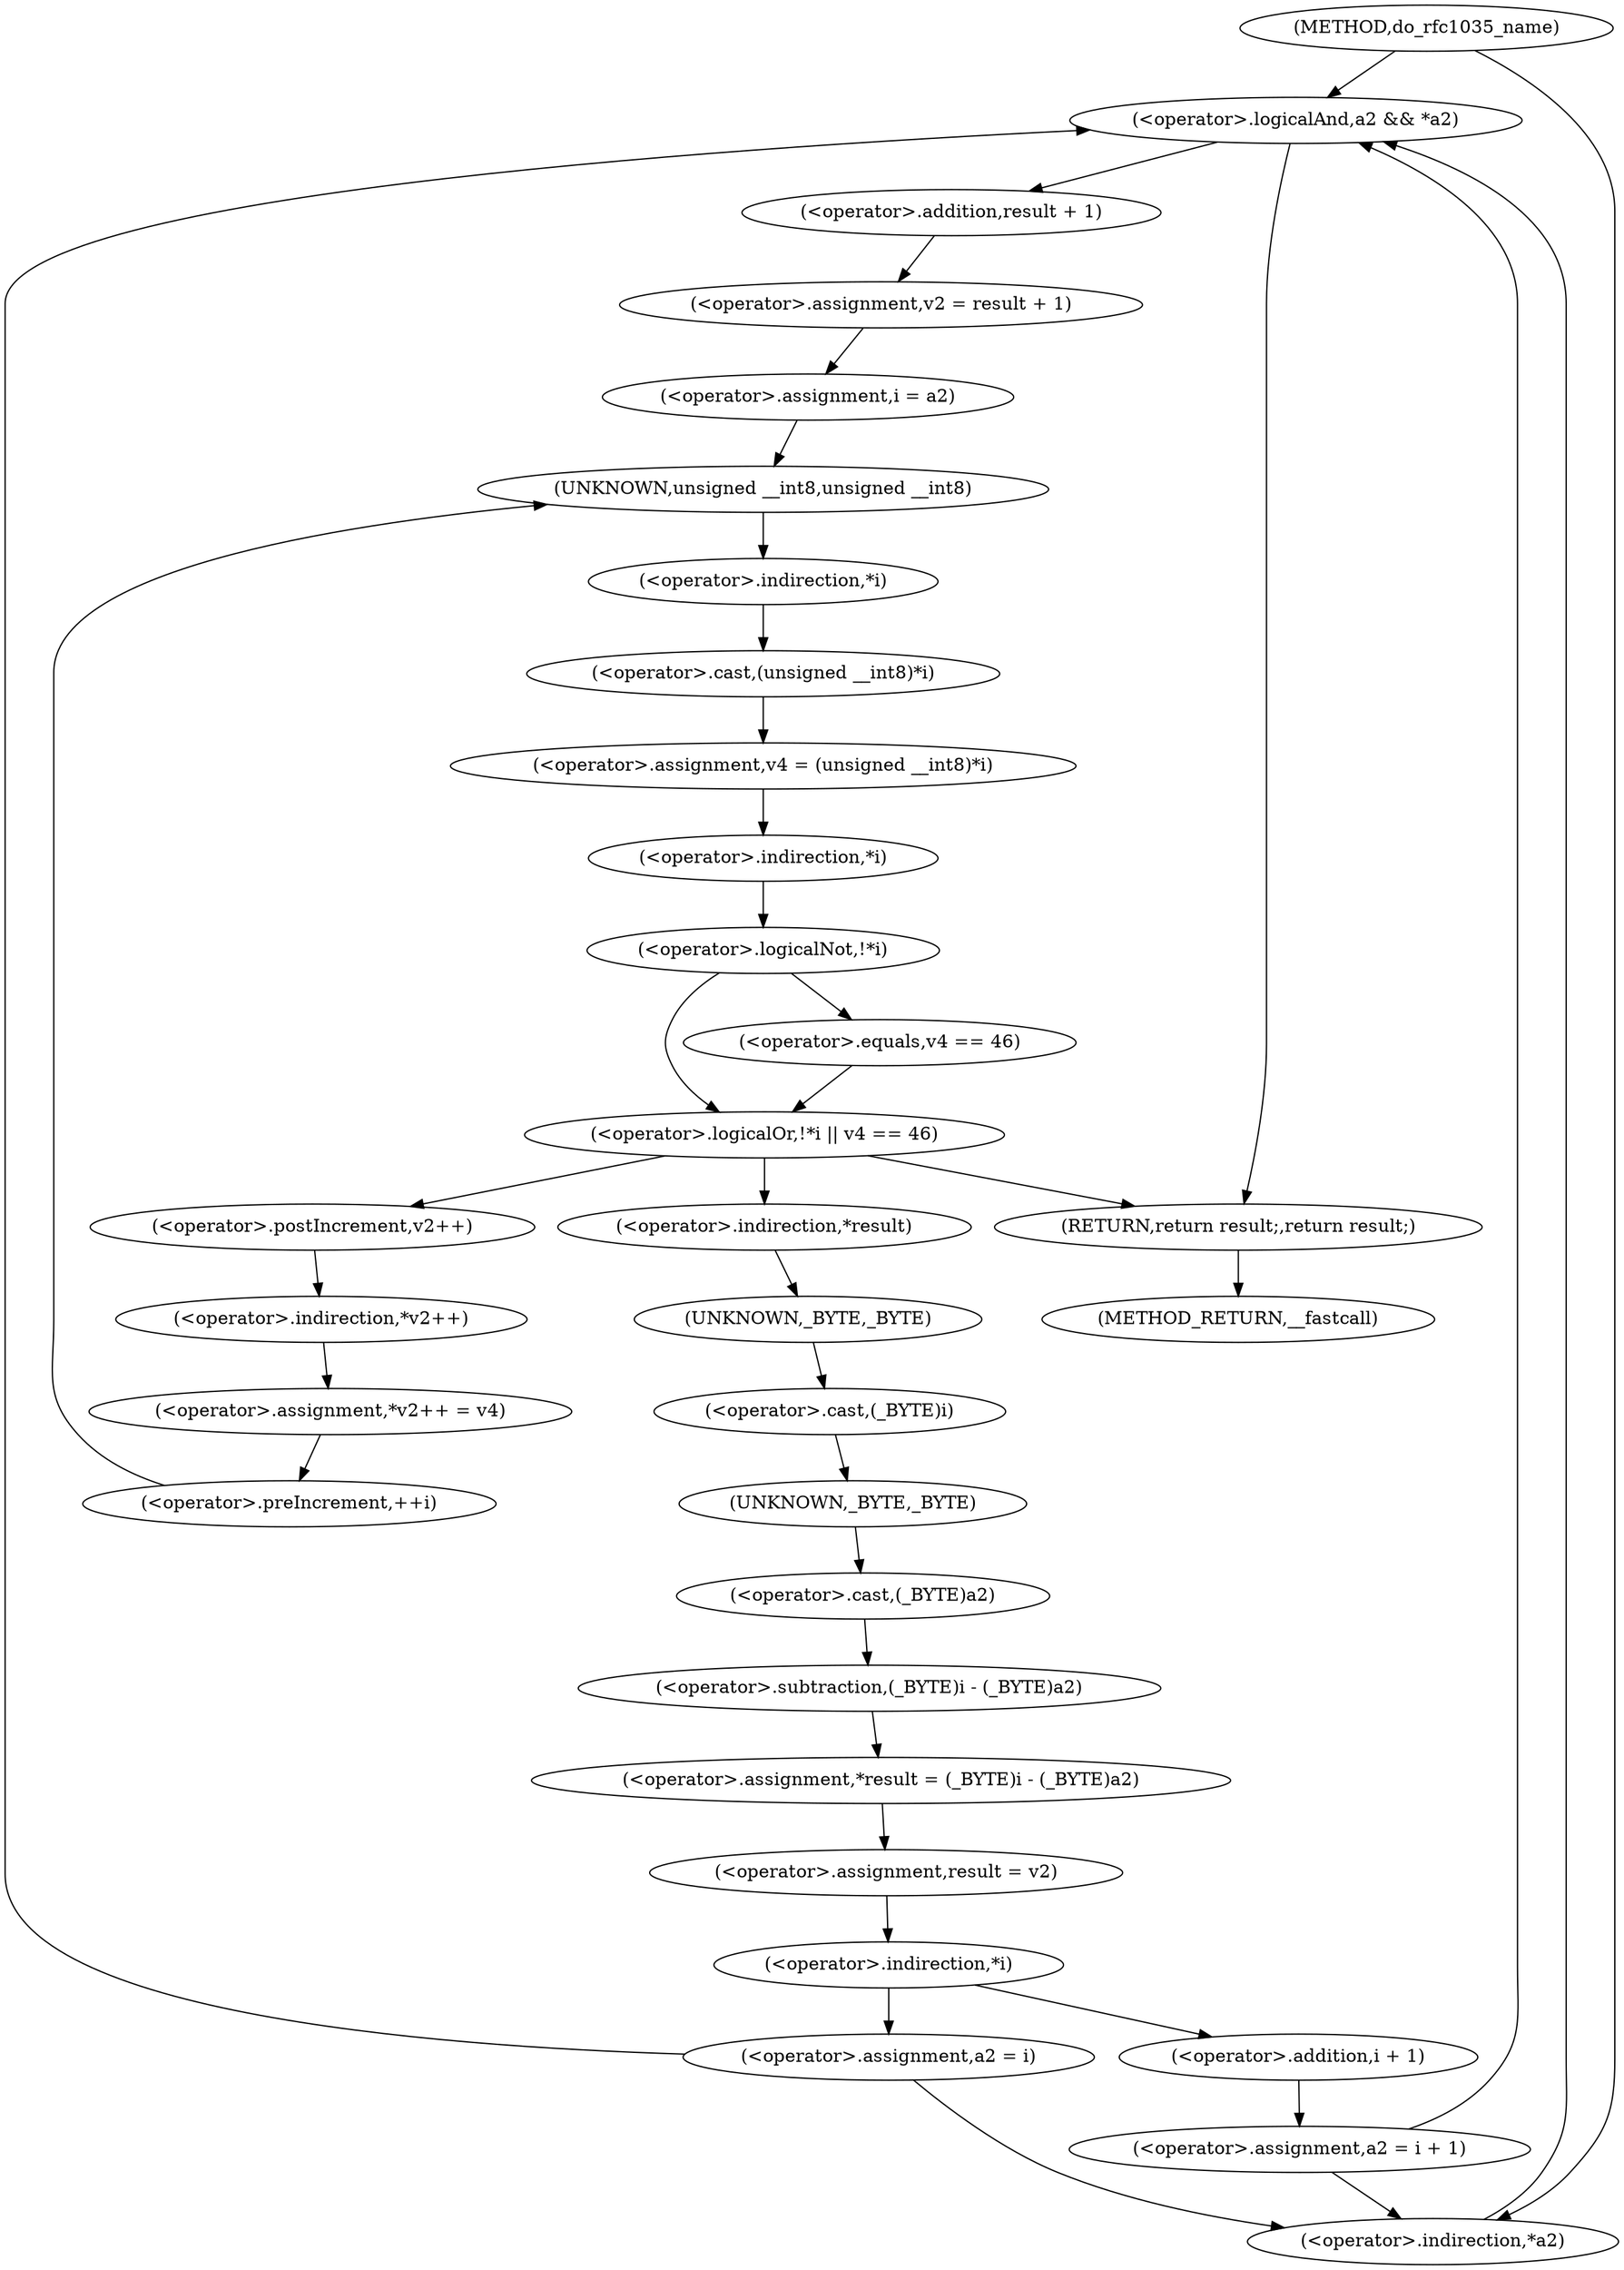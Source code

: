 digraph do_rfc1035_name {  
"1000112" [label = "(<operator>.logicalAnd,a2 && *a2)" ]
"1000114" [label = "(<operator>.indirection,*a2)" ]
"1000117" [label = "(<operator>.assignment,v2 = result + 1)" ]
"1000119" [label = "(<operator>.addition,result + 1)" ]
"1000123" [label = "(<operator>.assignment,i = a2)" ]
"1000126" [label = "(<operator>.preIncrement,++i)" ]
"1000129" [label = "(<operator>.assignment,v4 = (unsigned __int8)*i)" ]
"1000131" [label = "(<operator>.cast,(unsigned __int8)*i)" ]
"1000132" [label = "(UNKNOWN,unsigned __int8,unsigned __int8)" ]
"1000133" [label = "(<operator>.indirection,*i)" ]
"1000136" [label = "(<operator>.logicalOr,!*i || v4 == 46)" ]
"1000137" [label = "(<operator>.logicalNot,!*i)" ]
"1000138" [label = "(<operator>.indirection,*i)" ]
"1000140" [label = "(<operator>.equals,v4 == 46)" ]
"1000144" [label = "(<operator>.assignment,*v2++ = v4)" ]
"1000145" [label = "(<operator>.indirection,*v2++)" ]
"1000146" [label = "(<operator>.postIncrement,v2++)" ]
"1000149" [label = "(<operator>.assignment,*result = (_BYTE)i - (_BYTE)a2)" ]
"1000150" [label = "(<operator>.indirection,*result)" ]
"1000152" [label = "(<operator>.subtraction,(_BYTE)i - (_BYTE)a2)" ]
"1000153" [label = "(<operator>.cast,(_BYTE)i)" ]
"1000154" [label = "(UNKNOWN,_BYTE,_BYTE)" ]
"1000156" [label = "(<operator>.cast,(_BYTE)a2)" ]
"1000157" [label = "(UNKNOWN,_BYTE,_BYTE)" ]
"1000159" [label = "(<operator>.assignment,result = v2)" ]
"1000163" [label = "(<operator>.indirection,*i)" ]
"1000165" [label = "(<operator>.assignment,a2 = i + 1)" ]
"1000167" [label = "(<operator>.addition,i + 1)" ]
"1000171" [label = "(<operator>.assignment,a2 = i)" ]
"1000174" [label = "(RETURN,return result;,return result;)" ]
"1000104" [label = "(METHOD,do_rfc1035_name)" ]
"1000176" [label = "(METHOD_RETURN,__fastcall)" ]
  "1000112" -> "1000119" 
  "1000112" -> "1000174" 
  "1000114" -> "1000112" 
  "1000117" -> "1000123" 
  "1000119" -> "1000117" 
  "1000123" -> "1000132" 
  "1000126" -> "1000132" 
  "1000129" -> "1000138" 
  "1000131" -> "1000129" 
  "1000132" -> "1000133" 
  "1000133" -> "1000131" 
  "1000136" -> "1000150" 
  "1000136" -> "1000174" 
  "1000136" -> "1000146" 
  "1000137" -> "1000136" 
  "1000137" -> "1000140" 
  "1000138" -> "1000137" 
  "1000140" -> "1000136" 
  "1000144" -> "1000126" 
  "1000145" -> "1000144" 
  "1000146" -> "1000145" 
  "1000149" -> "1000159" 
  "1000150" -> "1000154" 
  "1000152" -> "1000149" 
  "1000153" -> "1000157" 
  "1000154" -> "1000153" 
  "1000156" -> "1000152" 
  "1000157" -> "1000156" 
  "1000159" -> "1000163" 
  "1000163" -> "1000167" 
  "1000163" -> "1000171" 
  "1000165" -> "1000112" 
  "1000165" -> "1000114" 
  "1000167" -> "1000165" 
  "1000171" -> "1000112" 
  "1000171" -> "1000114" 
  "1000174" -> "1000176" 
  "1000104" -> "1000112" 
  "1000104" -> "1000114" 
}
